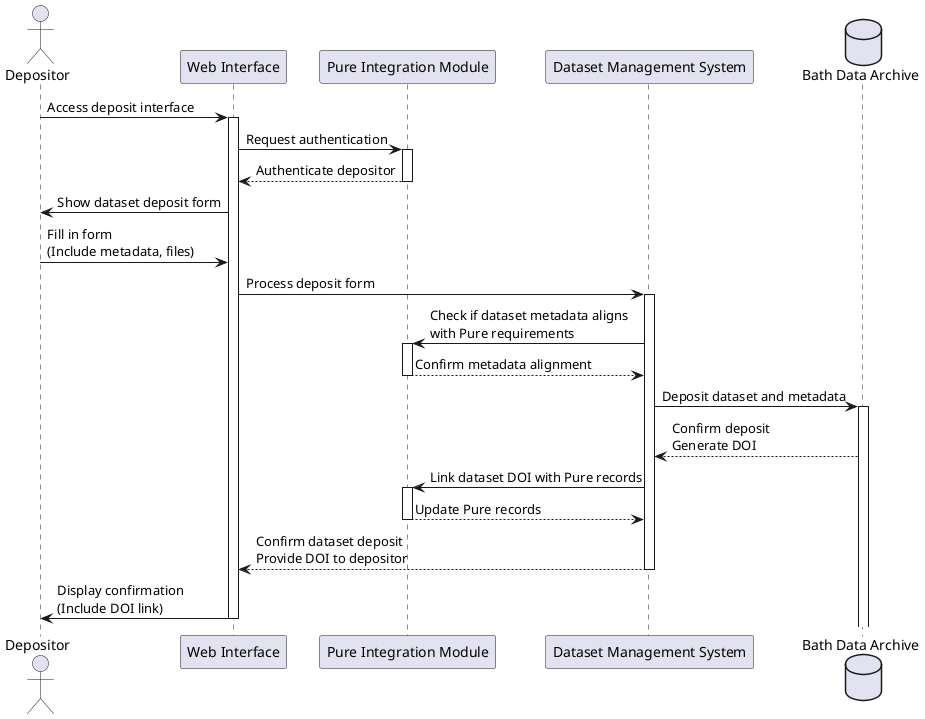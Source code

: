 @startuml
actor Depositor
participant "Web Interface" as WebUI
participant "Pure Integration Module" as Pure
participant "Dataset Management System" as DMS
database "Bath Data Archive" as Archive

Depositor -> WebUI: Access deposit interface
activate WebUI

WebUI -> Pure: Request authentication
activate Pure
Pure --> WebUI: Authenticate depositor
deactivate Pure

WebUI -> Depositor: Show dataset deposit form
Depositor -> WebUI: Fill in form \n(Include metadata, files)
WebUI -> DMS: Process deposit form
activate DMS
DMS -> Pure: Check if dataset metadata aligns \nwith Pure requirements
activate Pure
Pure --> DMS: Confirm metadata alignment
deactivate Pure

DMS -> Archive: Deposit dataset and metadata
activate Archive
Archive --> DMS: Confirm deposit \nGenerate DOI
DMS -> Pure: Link dataset DOI with Pure records
activate Pure
Pure --> DMS: Update Pure records
deactivate Pure

DMS --> WebUI: Confirm dataset deposit \nProvide DOI to depositor
deactivate DMS
WebUI -> Depositor: Display confirmation \n(Include DOI link)

deactivate WebUI
@enduml
